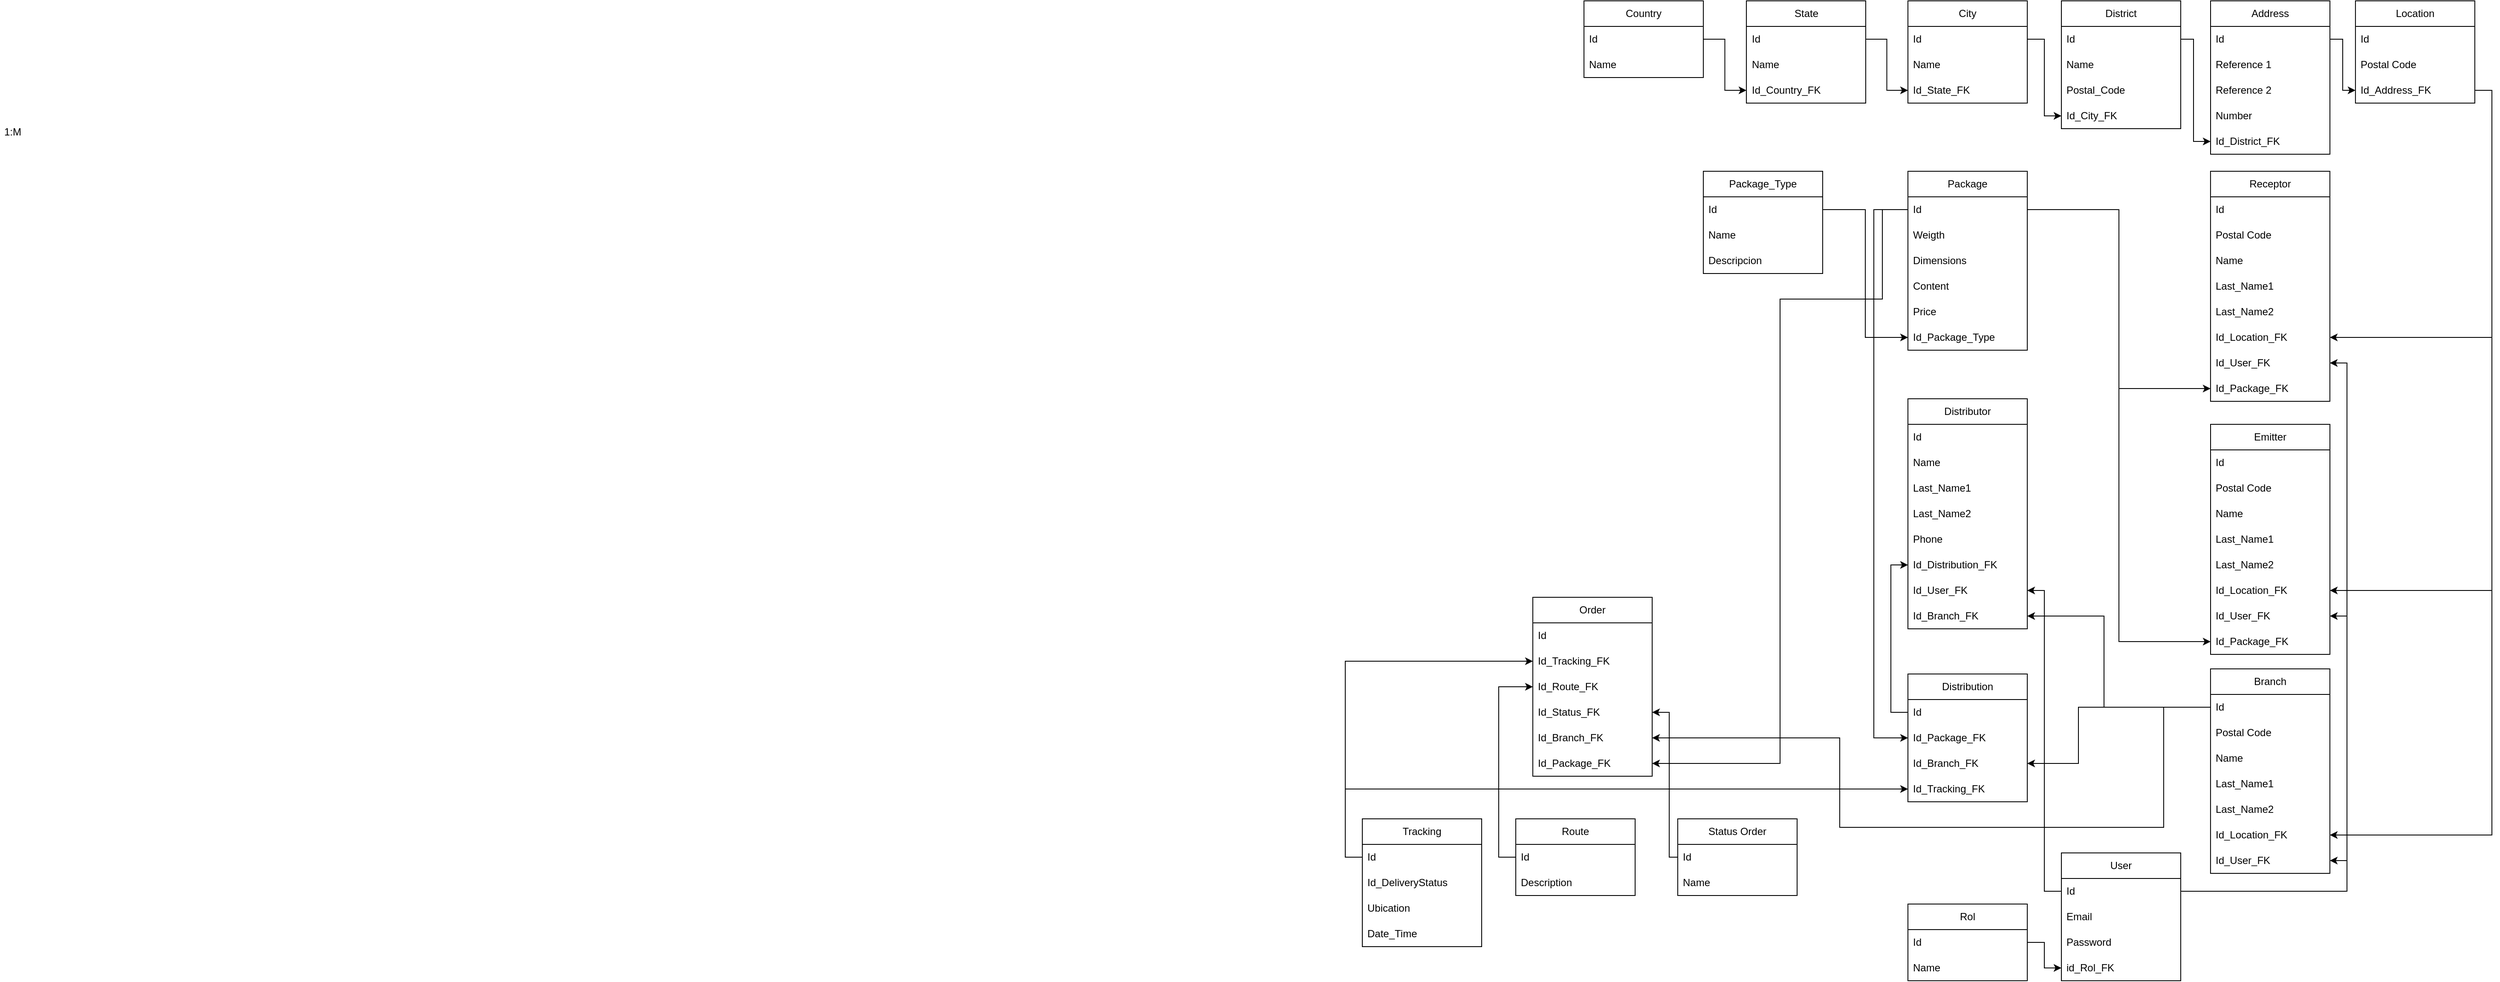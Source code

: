 <mxfile version="22.1.5" type="device">
  <diagram name="Página-1" id="xgzFwrwDdsqqfzTgnn6E">
    <mxGraphModel dx="3332" dy="2093" grid="1" gridSize="10" guides="1" tooltips="1" connect="1" arrows="1" fold="1" page="1" pageScale="1" pageWidth="827" pageHeight="1169" math="0" shadow="0">
      <root>
        <mxCell id="0" />
        <mxCell id="1" parent="0" />
        <mxCell id="gszMdvGsRzBqTadfy3-y-105" value="Country" style="swimlane;fontStyle=0;childLayout=stackLayout;horizontal=1;startSize=30;horizontalStack=0;resizeParent=1;resizeParentMax=0;resizeLast=0;collapsible=1;marginBottom=0;whiteSpace=wrap;html=1;" vertex="1" parent="1">
          <mxGeometry x="1000" y="-1120" width="140" height="90" as="geometry" />
        </mxCell>
        <mxCell id="gszMdvGsRzBqTadfy3-y-106" value="Id" style="text;strokeColor=none;fillColor=none;align=left;verticalAlign=middle;spacingLeft=4;spacingRight=4;overflow=hidden;points=[[0,0.5],[1,0.5]];portConstraint=eastwest;rotatable=0;whiteSpace=wrap;html=1;" vertex="1" parent="gszMdvGsRzBqTadfy3-y-105">
          <mxGeometry y="30" width="140" height="30" as="geometry" />
        </mxCell>
        <mxCell id="gszMdvGsRzBqTadfy3-y-107" value="Name" style="text;strokeColor=none;fillColor=none;align=left;verticalAlign=middle;spacingLeft=4;spacingRight=4;overflow=hidden;points=[[0,0.5],[1,0.5]];portConstraint=eastwest;rotatable=0;whiteSpace=wrap;html=1;" vertex="1" parent="gszMdvGsRzBqTadfy3-y-105">
          <mxGeometry y="60" width="140" height="30" as="geometry" />
        </mxCell>
        <mxCell id="gszMdvGsRzBqTadfy3-y-108" value="City" style="swimlane;fontStyle=0;childLayout=stackLayout;horizontal=1;startSize=30;horizontalStack=0;resizeParent=1;resizeParentMax=0;resizeLast=0;collapsible=1;marginBottom=0;whiteSpace=wrap;html=1;" vertex="1" parent="1">
          <mxGeometry x="1380" y="-1120" width="140" height="120" as="geometry" />
        </mxCell>
        <mxCell id="gszMdvGsRzBqTadfy3-y-109" value="Id" style="text;strokeColor=none;fillColor=none;align=left;verticalAlign=middle;spacingLeft=4;spacingRight=4;overflow=hidden;points=[[0,0.5],[1,0.5]];portConstraint=eastwest;rotatable=0;whiteSpace=wrap;html=1;" vertex="1" parent="gszMdvGsRzBqTadfy3-y-108">
          <mxGeometry y="30" width="140" height="30" as="geometry" />
        </mxCell>
        <mxCell id="gszMdvGsRzBqTadfy3-y-110" value="Name" style="text;strokeColor=none;fillColor=none;align=left;verticalAlign=middle;spacingLeft=4;spacingRight=4;overflow=hidden;points=[[0,0.5],[1,0.5]];portConstraint=eastwest;rotatable=0;whiteSpace=wrap;html=1;fontStyle=0" vertex="1" parent="gszMdvGsRzBqTadfy3-y-108">
          <mxGeometry y="60" width="140" height="30" as="geometry" />
        </mxCell>
        <mxCell id="gszMdvGsRzBqTadfy3-y-111" value="Id_State_FK" style="text;strokeColor=none;fillColor=none;align=left;verticalAlign=middle;spacingLeft=4;spacingRight=4;overflow=hidden;points=[[0,0.5],[1,0.5]];portConstraint=eastwest;rotatable=0;whiteSpace=wrap;html=1;fontStyle=0" vertex="1" parent="gszMdvGsRzBqTadfy3-y-108">
          <mxGeometry y="90" width="140" height="30" as="geometry" />
        </mxCell>
        <mxCell id="gszMdvGsRzBqTadfy3-y-112" value="State" style="swimlane;fontStyle=0;childLayout=stackLayout;horizontal=1;startSize=30;horizontalStack=0;resizeParent=1;resizeParentMax=0;resizeLast=0;collapsible=1;marginBottom=0;whiteSpace=wrap;html=1;" vertex="1" parent="1">
          <mxGeometry x="1190.5" y="-1120" width="140" height="120" as="geometry" />
        </mxCell>
        <mxCell id="gszMdvGsRzBqTadfy3-y-113" value="Id" style="text;strokeColor=none;fillColor=none;align=left;verticalAlign=middle;spacingLeft=4;spacingRight=4;overflow=hidden;points=[[0,0.5],[1,0.5]];portConstraint=eastwest;rotatable=0;whiteSpace=wrap;html=1;" vertex="1" parent="gszMdvGsRzBqTadfy3-y-112">
          <mxGeometry y="30" width="140" height="30" as="geometry" />
        </mxCell>
        <mxCell id="gszMdvGsRzBqTadfy3-y-114" value="Name" style="text;strokeColor=none;fillColor=none;align=left;verticalAlign=middle;spacingLeft=4;spacingRight=4;overflow=hidden;points=[[0,0.5],[1,0.5]];portConstraint=eastwest;rotatable=0;whiteSpace=wrap;html=1;" vertex="1" parent="gszMdvGsRzBqTadfy3-y-112">
          <mxGeometry y="60" width="140" height="30" as="geometry" />
        </mxCell>
        <mxCell id="gszMdvGsRzBqTadfy3-y-115" value="Id_Country_FK" style="text;strokeColor=none;fillColor=none;align=left;verticalAlign=middle;spacingLeft=4;spacingRight=4;overflow=hidden;points=[[0,0.5],[1,0.5]];portConstraint=eastwest;rotatable=0;whiteSpace=wrap;html=1;" vertex="1" parent="gszMdvGsRzBqTadfy3-y-112">
          <mxGeometry y="90" width="140" height="30" as="geometry" />
        </mxCell>
        <mxCell id="gszMdvGsRzBqTadfy3-y-116" value="District" style="swimlane;fontStyle=0;childLayout=stackLayout;horizontal=1;startSize=30;horizontalStack=0;resizeParent=1;resizeParentMax=0;resizeLast=0;collapsible=1;marginBottom=0;whiteSpace=wrap;html=1;" vertex="1" parent="1">
          <mxGeometry x="1560" y="-1120" width="140" height="150" as="geometry" />
        </mxCell>
        <mxCell id="gszMdvGsRzBqTadfy3-y-117" value="Id" style="text;strokeColor=none;fillColor=none;align=left;verticalAlign=middle;spacingLeft=4;spacingRight=4;overflow=hidden;points=[[0,0.5],[1,0.5]];portConstraint=eastwest;rotatable=0;whiteSpace=wrap;html=1;" vertex="1" parent="gszMdvGsRzBqTadfy3-y-116">
          <mxGeometry y="30" width="140" height="30" as="geometry" />
        </mxCell>
        <mxCell id="gszMdvGsRzBqTadfy3-y-118" value="Name" style="text;strokeColor=none;fillColor=none;align=left;verticalAlign=middle;spacingLeft=4;spacingRight=4;overflow=hidden;points=[[0,0.5],[1,0.5]];portConstraint=eastwest;rotatable=0;whiteSpace=wrap;html=1;" vertex="1" parent="gszMdvGsRzBqTadfy3-y-116">
          <mxGeometry y="60" width="140" height="30" as="geometry" />
        </mxCell>
        <mxCell id="gszMdvGsRzBqTadfy3-y-119" value="Postal_Code" style="text;strokeColor=none;fillColor=none;align=left;verticalAlign=middle;spacingLeft=4;spacingRight=4;overflow=hidden;points=[[0,0.5],[1,0.5]];portConstraint=eastwest;rotatable=0;whiteSpace=wrap;html=1;" vertex="1" parent="gszMdvGsRzBqTadfy3-y-116">
          <mxGeometry y="90" width="140" height="30" as="geometry" />
        </mxCell>
        <mxCell id="gszMdvGsRzBqTadfy3-y-120" value="Id_City_FK" style="text;strokeColor=none;fillColor=none;align=left;verticalAlign=middle;spacingLeft=4;spacingRight=4;overflow=hidden;points=[[0,0.5],[1,0.5]];portConstraint=eastwest;rotatable=0;whiteSpace=wrap;html=1;" vertex="1" parent="gszMdvGsRzBqTadfy3-y-116">
          <mxGeometry y="120" width="140" height="30" as="geometry" />
        </mxCell>
        <mxCell id="gszMdvGsRzBqTadfy3-y-148" value="Address" style="swimlane;fontStyle=0;childLayout=stackLayout;horizontal=1;startSize=30;horizontalStack=0;resizeParent=1;resizeParentMax=0;resizeLast=0;collapsible=1;marginBottom=0;whiteSpace=wrap;html=1;" vertex="1" parent="1">
          <mxGeometry x="1735" y="-1120" width="140" height="180" as="geometry" />
        </mxCell>
        <mxCell id="gszMdvGsRzBqTadfy3-y-149" value="Id" style="text;strokeColor=none;fillColor=none;align=left;verticalAlign=middle;spacingLeft=4;spacingRight=4;overflow=hidden;points=[[0,0.5],[1,0.5]];portConstraint=eastwest;rotatable=0;whiteSpace=wrap;html=1;" vertex="1" parent="gszMdvGsRzBqTadfy3-y-148">
          <mxGeometry y="30" width="140" height="30" as="geometry" />
        </mxCell>
        <mxCell id="gszMdvGsRzBqTadfy3-y-150" value="Reference 1" style="text;strokeColor=none;fillColor=none;align=left;verticalAlign=middle;spacingLeft=4;spacingRight=4;overflow=hidden;points=[[0,0.5],[1,0.5]];portConstraint=eastwest;rotatable=0;whiteSpace=wrap;html=1;" vertex="1" parent="gszMdvGsRzBqTadfy3-y-148">
          <mxGeometry y="60" width="140" height="30" as="geometry" />
        </mxCell>
        <mxCell id="gszMdvGsRzBqTadfy3-y-151" value="Reference 2" style="text;strokeColor=none;fillColor=none;align=left;verticalAlign=middle;spacingLeft=4;spacingRight=4;overflow=hidden;points=[[0,0.5],[1,0.5]];portConstraint=eastwest;rotatable=0;whiteSpace=wrap;html=1;" vertex="1" parent="gszMdvGsRzBqTadfy3-y-148">
          <mxGeometry y="90" width="140" height="30" as="geometry" />
        </mxCell>
        <mxCell id="gszMdvGsRzBqTadfy3-y-152" value="Number" style="text;strokeColor=none;fillColor=none;align=left;verticalAlign=middle;spacingLeft=4;spacingRight=4;overflow=hidden;points=[[0,0.5],[1,0.5]];portConstraint=eastwest;rotatable=0;whiteSpace=wrap;html=1;" vertex="1" parent="gszMdvGsRzBqTadfy3-y-148">
          <mxGeometry y="120" width="140" height="30" as="geometry" />
        </mxCell>
        <mxCell id="gszMdvGsRzBqTadfy3-y-153" value="Id_District_FK" style="text;strokeColor=none;fillColor=none;align=left;verticalAlign=middle;spacingLeft=4;spacingRight=4;overflow=hidden;points=[[0,0.5],[1,0.5]];portConstraint=eastwest;rotatable=0;whiteSpace=wrap;html=1;" vertex="1" parent="gszMdvGsRzBqTadfy3-y-148">
          <mxGeometry y="150" width="140" height="30" as="geometry" />
        </mxCell>
        <mxCell id="gszMdvGsRzBqTadfy3-y-201" style="edgeStyle=orthogonalEdgeStyle;rounded=0;orthogonalLoop=1;jettySize=auto;html=1;exitX=1;exitY=0.5;exitDx=0;exitDy=0;" edge="1" parent="1" source="gszMdvGsRzBqTadfy3-y-106" target="gszMdvGsRzBqTadfy3-y-115">
          <mxGeometry relative="1" as="geometry" />
        </mxCell>
        <mxCell id="gszMdvGsRzBqTadfy3-y-202" style="edgeStyle=orthogonalEdgeStyle;rounded=0;orthogonalLoop=1;jettySize=auto;html=1;exitX=1;exitY=0.5;exitDx=0;exitDy=0;" edge="1" parent="1" source="gszMdvGsRzBqTadfy3-y-113" target="gszMdvGsRzBqTadfy3-y-111">
          <mxGeometry relative="1" as="geometry" />
        </mxCell>
        <mxCell id="gszMdvGsRzBqTadfy3-y-203" style="edgeStyle=orthogonalEdgeStyle;rounded=0;orthogonalLoop=1;jettySize=auto;html=1;exitX=1;exitY=0.5;exitDx=0;exitDy=0;entryX=0;entryY=0.5;entryDx=0;entryDy=0;" edge="1" parent="1" source="gszMdvGsRzBqTadfy3-y-109" target="gszMdvGsRzBqTadfy3-y-120">
          <mxGeometry relative="1" as="geometry" />
        </mxCell>
        <mxCell id="gszMdvGsRzBqTadfy3-y-204" style="edgeStyle=orthogonalEdgeStyle;rounded=0;orthogonalLoop=1;jettySize=auto;html=1;exitX=1;exitY=0.5;exitDx=0;exitDy=0;" edge="1" parent="1" source="gszMdvGsRzBqTadfy3-y-117" target="gszMdvGsRzBqTadfy3-y-153">
          <mxGeometry relative="1" as="geometry">
            <Array as="points">
              <mxPoint x="1715" y="-1075" />
              <mxPoint x="1715" y="-955" />
            </Array>
          </mxGeometry>
        </mxCell>
        <mxCell id="gszMdvGsRzBqTadfy3-y-222" value="Location" style="swimlane;fontStyle=0;childLayout=stackLayout;horizontal=1;startSize=30;horizontalStack=0;resizeParent=1;resizeParentMax=0;resizeLast=0;collapsible=1;marginBottom=0;whiteSpace=wrap;html=1;" vertex="1" parent="1">
          <mxGeometry x="1904.95" y="-1120" width="140" height="120" as="geometry" />
        </mxCell>
        <mxCell id="gszMdvGsRzBqTadfy3-y-223" value="Id" style="text;strokeColor=none;fillColor=none;align=left;verticalAlign=middle;spacingLeft=4;spacingRight=4;overflow=hidden;points=[[0,0.5],[1,0.5]];portConstraint=eastwest;rotatable=0;whiteSpace=wrap;html=1;" vertex="1" parent="gszMdvGsRzBqTadfy3-y-222">
          <mxGeometry y="30" width="140" height="30" as="geometry" />
        </mxCell>
        <mxCell id="gszMdvGsRzBqTadfy3-y-224" value="Postal Code" style="text;strokeColor=none;fillColor=none;align=left;verticalAlign=middle;spacingLeft=4;spacingRight=4;overflow=hidden;points=[[0,0.5],[1,0.5]];portConstraint=eastwest;rotatable=0;whiteSpace=wrap;html=1;" vertex="1" parent="gszMdvGsRzBqTadfy3-y-222">
          <mxGeometry y="60" width="140" height="30" as="geometry" />
        </mxCell>
        <mxCell id="gszMdvGsRzBqTadfy3-y-227" value="Id_Address_FK" style="text;strokeColor=none;fillColor=none;align=left;verticalAlign=middle;spacingLeft=4;spacingRight=4;overflow=hidden;points=[[0,0.5],[1,0.5]];portConstraint=eastwest;rotatable=0;whiteSpace=wrap;html=1;" vertex="1" parent="gszMdvGsRzBqTadfy3-y-222">
          <mxGeometry y="90" width="140" height="30" as="geometry" />
        </mxCell>
        <mxCell id="gszMdvGsRzBqTadfy3-y-228" style="edgeStyle=orthogonalEdgeStyle;rounded=0;orthogonalLoop=1;jettySize=auto;html=1;exitX=1;exitY=0.5;exitDx=0;exitDy=0;entryX=0;entryY=0.5;entryDx=0;entryDy=0;" edge="1" parent="1" source="gszMdvGsRzBqTadfy3-y-149" target="gszMdvGsRzBqTadfy3-y-227">
          <mxGeometry relative="1" as="geometry">
            <Array as="points">
              <mxPoint x="1890" y="-1075" />
              <mxPoint x="1890" y="-1015" />
            </Array>
          </mxGeometry>
        </mxCell>
        <mxCell id="gszMdvGsRzBqTadfy3-y-229" value="Receptor" style="swimlane;fontStyle=0;childLayout=stackLayout;horizontal=1;startSize=30;horizontalStack=0;resizeParent=1;resizeParentMax=0;resizeLast=0;collapsible=1;marginBottom=0;whiteSpace=wrap;html=1;" vertex="1" parent="1">
          <mxGeometry x="1734.95" y="-920" width="140" height="270" as="geometry" />
        </mxCell>
        <mxCell id="gszMdvGsRzBqTadfy3-y-230" value="Id" style="text;strokeColor=none;fillColor=none;align=left;verticalAlign=middle;spacingLeft=4;spacingRight=4;overflow=hidden;points=[[0,0.5],[1,0.5]];portConstraint=eastwest;rotatable=0;whiteSpace=wrap;html=1;" vertex="1" parent="gszMdvGsRzBqTadfy3-y-229">
          <mxGeometry y="30" width="140" height="30" as="geometry" />
        </mxCell>
        <mxCell id="gszMdvGsRzBqTadfy3-y-231" value="Postal Code" style="text;strokeColor=none;fillColor=none;align=left;verticalAlign=middle;spacingLeft=4;spacingRight=4;overflow=hidden;points=[[0,0.5],[1,0.5]];portConstraint=eastwest;rotatable=0;whiteSpace=wrap;html=1;" vertex="1" parent="gszMdvGsRzBqTadfy3-y-229">
          <mxGeometry y="60" width="140" height="30" as="geometry" />
        </mxCell>
        <mxCell id="gszMdvGsRzBqTadfy3-y-232" value="Name" style="text;strokeColor=none;fillColor=none;align=left;verticalAlign=middle;spacingLeft=4;spacingRight=4;overflow=hidden;points=[[0,0.5],[1,0.5]];portConstraint=eastwest;rotatable=0;whiteSpace=wrap;html=1;" vertex="1" parent="gszMdvGsRzBqTadfy3-y-229">
          <mxGeometry y="90" width="140" height="30" as="geometry" />
        </mxCell>
        <mxCell id="gszMdvGsRzBqTadfy3-y-242" value="Last_Name1" style="text;strokeColor=none;fillColor=none;align=left;verticalAlign=middle;spacingLeft=4;spacingRight=4;overflow=hidden;points=[[0,0.5],[1,0.5]];portConstraint=eastwest;rotatable=0;whiteSpace=wrap;html=1;" vertex="1" parent="gszMdvGsRzBqTadfy3-y-229">
          <mxGeometry y="120" width="140" height="30" as="geometry" />
        </mxCell>
        <mxCell id="gszMdvGsRzBqTadfy3-y-243" value="Last_Name2" style="text;strokeColor=none;fillColor=none;align=left;verticalAlign=middle;spacingLeft=4;spacingRight=4;overflow=hidden;points=[[0,0.5],[1,0.5]];portConstraint=eastwest;rotatable=0;whiteSpace=wrap;html=1;" vertex="1" parent="gszMdvGsRzBqTadfy3-y-229">
          <mxGeometry y="150" width="140" height="30" as="geometry" />
        </mxCell>
        <mxCell id="gszMdvGsRzBqTadfy3-y-244" value="Id_Location_FK" style="text;strokeColor=none;fillColor=none;align=left;verticalAlign=middle;spacingLeft=4;spacingRight=4;overflow=hidden;points=[[0,0.5],[1,0.5]];portConstraint=eastwest;rotatable=0;whiteSpace=wrap;html=1;" vertex="1" parent="gszMdvGsRzBqTadfy3-y-229">
          <mxGeometry y="180" width="140" height="30" as="geometry" />
        </mxCell>
        <mxCell id="gszMdvGsRzBqTadfy3-y-245" value="Id_User_FK" style="text;strokeColor=none;fillColor=none;align=left;verticalAlign=middle;spacingLeft=4;spacingRight=4;overflow=hidden;points=[[0,0.5],[1,0.5]];portConstraint=eastwest;rotatable=0;whiteSpace=wrap;html=1;" vertex="1" parent="gszMdvGsRzBqTadfy3-y-229">
          <mxGeometry y="210" width="140" height="30" as="geometry" />
        </mxCell>
        <mxCell id="gszMdvGsRzBqTadfy3-y-290" value="Id_Package_FK" style="text;strokeColor=none;fillColor=none;align=left;verticalAlign=middle;spacingLeft=4;spacingRight=4;overflow=hidden;points=[[0,0.5],[1,0.5]];portConstraint=eastwest;rotatable=0;whiteSpace=wrap;html=1;" vertex="1" parent="gszMdvGsRzBqTadfy3-y-229">
          <mxGeometry y="240" width="140" height="30" as="geometry" />
        </mxCell>
        <mxCell id="gszMdvGsRzBqTadfy3-y-246" value="Emitter" style="swimlane;fontStyle=0;childLayout=stackLayout;horizontal=1;startSize=30;horizontalStack=0;resizeParent=1;resizeParentMax=0;resizeLast=0;collapsible=1;marginBottom=0;whiteSpace=wrap;html=1;" vertex="1" parent="1">
          <mxGeometry x="1735" y="-623" width="140" height="270" as="geometry" />
        </mxCell>
        <mxCell id="gszMdvGsRzBqTadfy3-y-247" value="Id" style="text;strokeColor=none;fillColor=none;align=left;verticalAlign=middle;spacingLeft=4;spacingRight=4;overflow=hidden;points=[[0,0.5],[1,0.5]];portConstraint=eastwest;rotatable=0;whiteSpace=wrap;html=1;" vertex="1" parent="gszMdvGsRzBqTadfy3-y-246">
          <mxGeometry y="30" width="140" height="30" as="geometry" />
        </mxCell>
        <mxCell id="gszMdvGsRzBqTadfy3-y-248" value="Postal Code" style="text;strokeColor=none;fillColor=none;align=left;verticalAlign=middle;spacingLeft=4;spacingRight=4;overflow=hidden;points=[[0,0.5],[1,0.5]];portConstraint=eastwest;rotatable=0;whiteSpace=wrap;html=1;" vertex="1" parent="gszMdvGsRzBqTadfy3-y-246">
          <mxGeometry y="60" width="140" height="30" as="geometry" />
        </mxCell>
        <mxCell id="gszMdvGsRzBqTadfy3-y-249" value="Name" style="text;strokeColor=none;fillColor=none;align=left;verticalAlign=middle;spacingLeft=4;spacingRight=4;overflow=hidden;points=[[0,0.5],[1,0.5]];portConstraint=eastwest;rotatable=0;whiteSpace=wrap;html=1;" vertex="1" parent="gszMdvGsRzBqTadfy3-y-246">
          <mxGeometry y="90" width="140" height="30" as="geometry" />
        </mxCell>
        <mxCell id="gszMdvGsRzBqTadfy3-y-250" value="Last_Name1" style="text;strokeColor=none;fillColor=none;align=left;verticalAlign=middle;spacingLeft=4;spacingRight=4;overflow=hidden;points=[[0,0.5],[1,0.5]];portConstraint=eastwest;rotatable=0;whiteSpace=wrap;html=1;" vertex="1" parent="gszMdvGsRzBqTadfy3-y-246">
          <mxGeometry y="120" width="140" height="30" as="geometry" />
        </mxCell>
        <mxCell id="gszMdvGsRzBqTadfy3-y-251" value="Last_Name2" style="text;strokeColor=none;fillColor=none;align=left;verticalAlign=middle;spacingLeft=4;spacingRight=4;overflow=hidden;points=[[0,0.5],[1,0.5]];portConstraint=eastwest;rotatable=0;whiteSpace=wrap;html=1;" vertex="1" parent="gszMdvGsRzBqTadfy3-y-246">
          <mxGeometry y="150" width="140" height="30" as="geometry" />
        </mxCell>
        <mxCell id="gszMdvGsRzBqTadfy3-y-252" value="Id_Location_FK" style="text;strokeColor=none;fillColor=none;align=left;verticalAlign=middle;spacingLeft=4;spacingRight=4;overflow=hidden;points=[[0,0.5],[1,0.5]];portConstraint=eastwest;rotatable=0;whiteSpace=wrap;html=1;" vertex="1" parent="gszMdvGsRzBqTadfy3-y-246">
          <mxGeometry y="180" width="140" height="30" as="geometry" />
        </mxCell>
        <mxCell id="gszMdvGsRzBqTadfy3-y-253" value="Id_User_FK" style="text;strokeColor=none;fillColor=none;align=left;verticalAlign=middle;spacingLeft=4;spacingRight=4;overflow=hidden;points=[[0,0.5],[1,0.5]];portConstraint=eastwest;rotatable=0;whiteSpace=wrap;html=1;" vertex="1" parent="gszMdvGsRzBqTadfy3-y-246">
          <mxGeometry y="210" width="140" height="30" as="geometry" />
        </mxCell>
        <mxCell id="gszMdvGsRzBqTadfy3-y-291" value="Id_Package_FK" style="text;strokeColor=none;fillColor=none;align=left;verticalAlign=middle;spacingLeft=4;spacingRight=4;overflow=hidden;points=[[0,0.5],[1,0.5]];portConstraint=eastwest;rotatable=0;whiteSpace=wrap;html=1;" vertex="1" parent="gszMdvGsRzBqTadfy3-y-246">
          <mxGeometry y="240" width="140" height="30" as="geometry" />
        </mxCell>
        <mxCell id="gszMdvGsRzBqTadfy3-y-254" value="Branch" style="swimlane;fontStyle=0;childLayout=stackLayout;horizontal=1;startSize=30;horizontalStack=0;resizeParent=1;resizeParentMax=0;resizeLast=0;collapsible=1;marginBottom=0;whiteSpace=wrap;html=1;" vertex="1" parent="1">
          <mxGeometry x="1734.95" y="-336" width="140" height="240" as="geometry" />
        </mxCell>
        <mxCell id="gszMdvGsRzBqTadfy3-y-255" value="Id" style="text;strokeColor=none;fillColor=none;align=left;verticalAlign=middle;spacingLeft=4;spacingRight=4;overflow=hidden;points=[[0,0.5],[1,0.5]];portConstraint=eastwest;rotatable=0;whiteSpace=wrap;html=1;" vertex="1" parent="gszMdvGsRzBqTadfy3-y-254">
          <mxGeometry y="30" width="140" height="30" as="geometry" />
        </mxCell>
        <mxCell id="gszMdvGsRzBqTadfy3-y-256" value="Postal Code" style="text;strokeColor=none;fillColor=none;align=left;verticalAlign=middle;spacingLeft=4;spacingRight=4;overflow=hidden;points=[[0,0.5],[1,0.5]];portConstraint=eastwest;rotatable=0;whiteSpace=wrap;html=1;" vertex="1" parent="gszMdvGsRzBqTadfy3-y-254">
          <mxGeometry y="60" width="140" height="30" as="geometry" />
        </mxCell>
        <mxCell id="gszMdvGsRzBqTadfy3-y-257" value="Name" style="text;strokeColor=none;fillColor=none;align=left;verticalAlign=middle;spacingLeft=4;spacingRight=4;overflow=hidden;points=[[0,0.5],[1,0.5]];portConstraint=eastwest;rotatable=0;whiteSpace=wrap;html=1;" vertex="1" parent="gszMdvGsRzBqTadfy3-y-254">
          <mxGeometry y="90" width="140" height="30" as="geometry" />
        </mxCell>
        <mxCell id="gszMdvGsRzBqTadfy3-y-258" value="Last_Name1" style="text;strokeColor=none;fillColor=none;align=left;verticalAlign=middle;spacingLeft=4;spacingRight=4;overflow=hidden;points=[[0,0.5],[1,0.5]];portConstraint=eastwest;rotatable=0;whiteSpace=wrap;html=1;" vertex="1" parent="gszMdvGsRzBqTadfy3-y-254">
          <mxGeometry y="120" width="140" height="30" as="geometry" />
        </mxCell>
        <mxCell id="gszMdvGsRzBqTadfy3-y-259" value="Last_Name2" style="text;strokeColor=none;fillColor=none;align=left;verticalAlign=middle;spacingLeft=4;spacingRight=4;overflow=hidden;points=[[0,0.5],[1,0.5]];portConstraint=eastwest;rotatable=0;whiteSpace=wrap;html=1;" vertex="1" parent="gszMdvGsRzBqTadfy3-y-254">
          <mxGeometry y="150" width="140" height="30" as="geometry" />
        </mxCell>
        <mxCell id="gszMdvGsRzBqTadfy3-y-260" value="Id_Location_FK" style="text;strokeColor=none;fillColor=none;align=left;verticalAlign=middle;spacingLeft=4;spacingRight=4;overflow=hidden;points=[[0,0.5],[1,0.5]];portConstraint=eastwest;rotatable=0;whiteSpace=wrap;html=1;" vertex="1" parent="gszMdvGsRzBqTadfy3-y-254">
          <mxGeometry y="180" width="140" height="30" as="geometry" />
        </mxCell>
        <mxCell id="gszMdvGsRzBqTadfy3-y-261" value="Id_User_FK" style="text;strokeColor=none;fillColor=none;align=left;verticalAlign=middle;spacingLeft=4;spacingRight=4;overflow=hidden;points=[[0,0.5],[1,0.5]];portConstraint=eastwest;rotatable=0;whiteSpace=wrap;html=1;" vertex="1" parent="gszMdvGsRzBqTadfy3-y-254">
          <mxGeometry y="210" width="140" height="30" as="geometry" />
        </mxCell>
        <mxCell id="gszMdvGsRzBqTadfy3-y-263" style="edgeStyle=orthogonalEdgeStyle;rounded=0;orthogonalLoop=1;jettySize=auto;html=1;exitX=1;exitY=0.5;exitDx=0;exitDy=0;entryX=1;entryY=0.5;entryDx=0;entryDy=0;" edge="1" parent="1" source="gszMdvGsRzBqTadfy3-y-227" target="gszMdvGsRzBqTadfy3-y-252">
          <mxGeometry relative="1" as="geometry" />
        </mxCell>
        <mxCell id="gszMdvGsRzBqTadfy3-y-265" style="edgeStyle=orthogonalEdgeStyle;rounded=0;orthogonalLoop=1;jettySize=auto;html=1;exitX=1;exitY=0.5;exitDx=0;exitDy=0;entryX=1;entryY=0.5;entryDx=0;entryDy=0;" edge="1" parent="1" source="gszMdvGsRzBqTadfy3-y-227" target="gszMdvGsRzBqTadfy3-y-244">
          <mxGeometry relative="1" as="geometry" />
        </mxCell>
        <mxCell id="gszMdvGsRzBqTadfy3-y-266" style="edgeStyle=orthogonalEdgeStyle;rounded=0;orthogonalLoop=1;jettySize=auto;html=1;exitX=1;exitY=0.5;exitDx=0;exitDy=0;" edge="1" parent="1" source="gszMdvGsRzBqTadfy3-y-227" target="gszMdvGsRzBqTadfy3-y-260">
          <mxGeometry relative="1" as="geometry" />
        </mxCell>
        <mxCell id="gszMdvGsRzBqTadfy3-y-268" value="User" style="swimlane;fontStyle=0;childLayout=stackLayout;horizontal=1;startSize=30;horizontalStack=0;resizeParent=1;resizeParentMax=0;resizeLast=0;collapsible=1;marginBottom=0;whiteSpace=wrap;html=1;" vertex="1" parent="1">
          <mxGeometry x="1560" y="-120" width="140" height="150" as="geometry" />
        </mxCell>
        <mxCell id="gszMdvGsRzBqTadfy3-y-269" value="Id" style="text;strokeColor=none;fillColor=none;align=left;verticalAlign=middle;spacingLeft=4;spacingRight=4;overflow=hidden;points=[[0,0.5],[1,0.5]];portConstraint=eastwest;rotatable=0;whiteSpace=wrap;html=1;" vertex="1" parent="gszMdvGsRzBqTadfy3-y-268">
          <mxGeometry y="30" width="140" height="30" as="geometry" />
        </mxCell>
        <mxCell id="gszMdvGsRzBqTadfy3-y-270" value="Email" style="text;strokeColor=none;fillColor=none;align=left;verticalAlign=middle;spacingLeft=4;spacingRight=4;overflow=hidden;points=[[0,0.5],[1,0.5]];portConstraint=eastwest;rotatable=0;whiteSpace=wrap;html=1;" vertex="1" parent="gszMdvGsRzBqTadfy3-y-268">
          <mxGeometry y="60" width="140" height="30" as="geometry" />
        </mxCell>
        <mxCell id="gszMdvGsRzBqTadfy3-y-271" value="Password" style="text;strokeColor=none;fillColor=none;align=left;verticalAlign=middle;spacingLeft=4;spacingRight=4;overflow=hidden;points=[[0,0.5],[1,0.5]];portConstraint=eastwest;rotatable=0;whiteSpace=wrap;html=1;" vertex="1" parent="gszMdvGsRzBqTadfy3-y-268">
          <mxGeometry y="90" width="140" height="30" as="geometry" />
        </mxCell>
        <mxCell id="gszMdvGsRzBqTadfy3-y-272" value="id_Rol_FK" style="text;strokeColor=none;fillColor=none;align=left;verticalAlign=middle;spacingLeft=4;spacingRight=4;overflow=hidden;points=[[0,0.5],[1,0.5]];portConstraint=eastwest;rotatable=0;whiteSpace=wrap;html=1;" vertex="1" parent="gszMdvGsRzBqTadfy3-y-268">
          <mxGeometry y="120" width="140" height="30" as="geometry" />
        </mxCell>
        <mxCell id="gszMdvGsRzBqTadfy3-y-273" style="edgeStyle=orthogonalEdgeStyle;rounded=0;orthogonalLoop=1;jettySize=auto;html=1;exitX=1;exitY=0.5;exitDx=0;exitDy=0;entryX=1;entryY=0.5;entryDx=0;entryDy=0;" edge="1" parent="1" source="gszMdvGsRzBqTadfy3-y-269" target="gszMdvGsRzBqTadfy3-y-261">
          <mxGeometry relative="1" as="geometry" />
        </mxCell>
        <mxCell id="gszMdvGsRzBqTadfy3-y-274" style="edgeStyle=orthogonalEdgeStyle;rounded=0;orthogonalLoop=1;jettySize=auto;html=1;entryX=1;entryY=0.5;entryDx=0;entryDy=0;" edge="1" parent="1" source="gszMdvGsRzBqTadfy3-y-269" target="gszMdvGsRzBqTadfy3-y-253">
          <mxGeometry relative="1" as="geometry" />
        </mxCell>
        <mxCell id="gszMdvGsRzBqTadfy3-y-275" style="edgeStyle=orthogonalEdgeStyle;rounded=0;orthogonalLoop=1;jettySize=auto;html=1;entryX=1;entryY=0.5;entryDx=0;entryDy=0;" edge="1" parent="1" source="gszMdvGsRzBqTadfy3-y-269" target="gszMdvGsRzBqTadfy3-y-245">
          <mxGeometry relative="1" as="geometry" />
        </mxCell>
        <mxCell id="gszMdvGsRzBqTadfy3-y-276" value="Package" style="swimlane;fontStyle=0;childLayout=stackLayout;horizontal=1;startSize=30;horizontalStack=0;resizeParent=1;resizeParentMax=0;resizeLast=0;collapsible=1;marginBottom=0;whiteSpace=wrap;html=1;" vertex="1" parent="1">
          <mxGeometry x="1380" y="-920" width="140" height="210" as="geometry" />
        </mxCell>
        <mxCell id="gszMdvGsRzBqTadfy3-y-277" value="Id" style="text;strokeColor=none;fillColor=none;align=left;verticalAlign=middle;spacingLeft=4;spacingRight=4;overflow=hidden;points=[[0,0.5],[1,0.5]];portConstraint=eastwest;rotatable=0;whiteSpace=wrap;html=1;" vertex="1" parent="gszMdvGsRzBqTadfy3-y-276">
          <mxGeometry y="30" width="140" height="30" as="geometry" />
        </mxCell>
        <mxCell id="gszMdvGsRzBqTadfy3-y-279" value="Weigth" style="text;strokeColor=none;fillColor=none;align=left;verticalAlign=middle;spacingLeft=4;spacingRight=4;overflow=hidden;points=[[0,0.5],[1,0.5]];portConstraint=eastwest;rotatable=0;whiteSpace=wrap;html=1;" vertex="1" parent="gszMdvGsRzBqTadfy3-y-276">
          <mxGeometry y="60" width="140" height="30" as="geometry" />
        </mxCell>
        <mxCell id="gszMdvGsRzBqTadfy3-y-280" value="Dimensions" style="text;strokeColor=none;fillColor=none;align=left;verticalAlign=middle;spacingLeft=4;spacingRight=4;overflow=hidden;points=[[0,0.5],[1,0.5]];portConstraint=eastwest;rotatable=0;whiteSpace=wrap;html=1;" vertex="1" parent="gszMdvGsRzBqTadfy3-y-276">
          <mxGeometry y="90" width="140" height="30" as="geometry" />
        </mxCell>
        <mxCell id="gszMdvGsRzBqTadfy3-y-281" value="Content" style="text;strokeColor=none;fillColor=none;align=left;verticalAlign=middle;spacingLeft=4;spacingRight=4;overflow=hidden;points=[[0,0.5],[1,0.5]];portConstraint=eastwest;rotatable=0;whiteSpace=wrap;html=1;" vertex="1" parent="gszMdvGsRzBqTadfy3-y-276">
          <mxGeometry y="120" width="140" height="30" as="geometry" />
        </mxCell>
        <mxCell id="gszMdvGsRzBqTadfy3-y-282" value="Price" style="text;strokeColor=none;fillColor=none;align=left;verticalAlign=middle;spacingLeft=4;spacingRight=4;overflow=hidden;points=[[0,0.5],[1,0.5]];portConstraint=eastwest;rotatable=0;whiteSpace=wrap;html=1;" vertex="1" parent="gszMdvGsRzBqTadfy3-y-276">
          <mxGeometry y="150" width="140" height="30" as="geometry" />
        </mxCell>
        <mxCell id="gszMdvGsRzBqTadfy3-y-278" value="Id_Package_Type" style="text;strokeColor=none;fillColor=none;align=left;verticalAlign=middle;spacingLeft=4;spacingRight=4;overflow=hidden;points=[[0,0.5],[1,0.5]];portConstraint=eastwest;rotatable=0;whiteSpace=wrap;html=1;" vertex="1" parent="gszMdvGsRzBqTadfy3-y-276">
          <mxGeometry y="180" width="140" height="30" as="geometry" />
        </mxCell>
        <mxCell id="gszMdvGsRzBqTadfy3-y-284" value="Package_Type" style="swimlane;fontStyle=0;childLayout=stackLayout;horizontal=1;startSize=30;horizontalStack=0;resizeParent=1;resizeParentMax=0;resizeLast=0;collapsible=1;marginBottom=0;whiteSpace=wrap;html=1;" vertex="1" parent="1">
          <mxGeometry x="1140" y="-920" width="140" height="120" as="geometry" />
        </mxCell>
        <mxCell id="gszMdvGsRzBqTadfy3-y-285" value="Id" style="text;strokeColor=none;fillColor=none;align=left;verticalAlign=middle;spacingLeft=4;spacingRight=4;overflow=hidden;points=[[0,0.5],[1,0.5]];portConstraint=eastwest;rotatable=0;whiteSpace=wrap;html=1;" vertex="1" parent="gszMdvGsRzBqTadfy3-y-284">
          <mxGeometry y="30" width="140" height="30" as="geometry" />
        </mxCell>
        <mxCell id="gszMdvGsRzBqTadfy3-y-286" value="Name" style="text;strokeColor=none;fillColor=none;align=left;verticalAlign=middle;spacingLeft=4;spacingRight=4;overflow=hidden;points=[[0,0.5],[1,0.5]];portConstraint=eastwest;rotatable=0;whiteSpace=wrap;html=1;" vertex="1" parent="gszMdvGsRzBqTadfy3-y-284">
          <mxGeometry y="60" width="140" height="30" as="geometry" />
        </mxCell>
        <mxCell id="gszMdvGsRzBqTadfy3-y-287" value="Descripcion" style="text;strokeColor=none;fillColor=none;align=left;verticalAlign=middle;spacingLeft=4;spacingRight=4;overflow=hidden;points=[[0,0.5],[1,0.5]];portConstraint=eastwest;rotatable=0;whiteSpace=wrap;html=1;" vertex="1" parent="gszMdvGsRzBqTadfy3-y-284">
          <mxGeometry y="90" width="140" height="30" as="geometry" />
        </mxCell>
        <mxCell id="gszMdvGsRzBqTadfy3-y-288" style="edgeStyle=orthogonalEdgeStyle;rounded=0;orthogonalLoop=1;jettySize=auto;html=1;exitX=1;exitY=0.5;exitDx=0;exitDy=0;" edge="1" parent="1" source="gszMdvGsRzBqTadfy3-y-285" target="gszMdvGsRzBqTadfy3-y-278">
          <mxGeometry relative="1" as="geometry" />
        </mxCell>
        <mxCell id="gszMdvGsRzBqTadfy3-y-292" style="edgeStyle=orthogonalEdgeStyle;rounded=0;orthogonalLoop=1;jettySize=auto;html=1;exitX=1;exitY=0.5;exitDx=0;exitDy=0;entryX=0;entryY=0.5;entryDx=0;entryDy=0;" edge="1" parent="1" source="gszMdvGsRzBqTadfy3-y-277" target="gszMdvGsRzBqTadfy3-y-290">
          <mxGeometry relative="1" as="geometry" />
        </mxCell>
        <mxCell id="gszMdvGsRzBqTadfy3-y-294" style="edgeStyle=orthogonalEdgeStyle;rounded=0;orthogonalLoop=1;jettySize=auto;html=1;entryX=0;entryY=0.5;entryDx=0;entryDy=0;" edge="1" parent="1" source="gszMdvGsRzBqTadfy3-y-277" target="gszMdvGsRzBqTadfy3-y-291">
          <mxGeometry relative="1" as="geometry" />
        </mxCell>
        <mxCell id="gszMdvGsRzBqTadfy3-y-295" value="Distributor" style="swimlane;fontStyle=0;childLayout=stackLayout;horizontal=1;startSize=30;horizontalStack=0;resizeParent=1;resizeParentMax=0;resizeLast=0;collapsible=1;marginBottom=0;whiteSpace=wrap;html=1;" vertex="1" parent="1">
          <mxGeometry x="1380" y="-653" width="140" height="270" as="geometry" />
        </mxCell>
        <mxCell id="gszMdvGsRzBqTadfy3-y-296" value="Id" style="text;strokeColor=none;fillColor=none;align=left;verticalAlign=middle;spacingLeft=4;spacingRight=4;overflow=hidden;points=[[0,0.5],[1,0.5]];portConstraint=eastwest;rotatable=0;whiteSpace=wrap;html=1;" vertex="1" parent="gszMdvGsRzBqTadfy3-y-295">
          <mxGeometry y="30" width="140" height="30" as="geometry" />
        </mxCell>
        <mxCell id="gszMdvGsRzBqTadfy3-y-298" value="Name" style="text;strokeColor=none;fillColor=none;align=left;verticalAlign=middle;spacingLeft=4;spacingRight=4;overflow=hidden;points=[[0,0.5],[1,0.5]];portConstraint=eastwest;rotatable=0;whiteSpace=wrap;html=1;" vertex="1" parent="gszMdvGsRzBqTadfy3-y-295">
          <mxGeometry y="60" width="140" height="30" as="geometry" />
        </mxCell>
        <mxCell id="gszMdvGsRzBqTadfy3-y-299" value="Last_Name1" style="text;strokeColor=none;fillColor=none;align=left;verticalAlign=middle;spacingLeft=4;spacingRight=4;overflow=hidden;points=[[0,0.5],[1,0.5]];portConstraint=eastwest;rotatable=0;whiteSpace=wrap;html=1;" vertex="1" parent="gszMdvGsRzBqTadfy3-y-295">
          <mxGeometry y="90" width="140" height="30" as="geometry" />
        </mxCell>
        <mxCell id="gszMdvGsRzBqTadfy3-y-300" value="Last_Name2" style="text;strokeColor=none;fillColor=none;align=left;verticalAlign=middle;spacingLeft=4;spacingRight=4;overflow=hidden;points=[[0,0.5],[1,0.5]];portConstraint=eastwest;rotatable=0;whiteSpace=wrap;html=1;" vertex="1" parent="gszMdvGsRzBqTadfy3-y-295">
          <mxGeometry y="120" width="140" height="30" as="geometry" />
        </mxCell>
        <mxCell id="gszMdvGsRzBqTadfy3-y-302" value="Phone" style="text;strokeColor=none;fillColor=none;align=left;verticalAlign=middle;spacingLeft=4;spacingRight=4;overflow=hidden;points=[[0,0.5],[1,0.5]];portConstraint=eastwest;rotatable=0;whiteSpace=wrap;html=1;" vertex="1" parent="gszMdvGsRzBqTadfy3-y-295">
          <mxGeometry y="150" width="140" height="30" as="geometry" />
        </mxCell>
        <mxCell id="gszMdvGsRzBqTadfy3-y-303" value="Id_Distribution_FK" style="text;strokeColor=none;fillColor=none;align=left;verticalAlign=middle;spacingLeft=4;spacingRight=4;overflow=hidden;points=[[0,0.5],[1,0.5]];portConstraint=eastwest;rotatable=0;whiteSpace=wrap;html=1;" vertex="1" parent="gszMdvGsRzBqTadfy3-y-295">
          <mxGeometry y="180" width="140" height="30" as="geometry" />
        </mxCell>
        <mxCell id="gszMdvGsRzBqTadfy3-y-304" value="Id_User_FK" style="text;strokeColor=none;fillColor=none;align=left;verticalAlign=middle;spacingLeft=4;spacingRight=4;overflow=hidden;points=[[0,0.5],[1,0.5]];portConstraint=eastwest;rotatable=0;whiteSpace=wrap;html=1;" vertex="1" parent="gszMdvGsRzBqTadfy3-y-295">
          <mxGeometry y="210" width="140" height="30" as="geometry" />
        </mxCell>
        <mxCell id="gszMdvGsRzBqTadfy3-y-305" value="Id_Branch_FK" style="text;strokeColor=none;fillColor=none;align=left;verticalAlign=middle;spacingLeft=4;spacingRight=4;overflow=hidden;points=[[0,0.5],[1,0.5]];portConstraint=eastwest;rotatable=0;whiteSpace=wrap;html=1;" vertex="1" parent="gszMdvGsRzBqTadfy3-y-295">
          <mxGeometry y="240" width="140" height="30" as="geometry" />
        </mxCell>
        <mxCell id="gszMdvGsRzBqTadfy3-y-319" style="edgeStyle=orthogonalEdgeStyle;rounded=0;orthogonalLoop=1;jettySize=auto;html=1;exitX=0;exitY=0.5;exitDx=0;exitDy=0;" edge="1" parent="1" source="gszMdvGsRzBqTadfy3-y-255" target="gszMdvGsRzBqTadfy3-y-305">
          <mxGeometry relative="1" as="geometry">
            <Array as="points">
              <mxPoint x="1610" y="-291" />
              <mxPoint x="1610" y="-398" />
            </Array>
          </mxGeometry>
        </mxCell>
        <mxCell id="gszMdvGsRzBqTadfy3-y-320" style="edgeStyle=orthogonalEdgeStyle;rounded=0;orthogonalLoop=1;jettySize=auto;html=1;exitX=0;exitY=0.5;exitDx=0;exitDy=0;entryX=1;entryY=0.5;entryDx=0;entryDy=0;" edge="1" parent="1" source="gszMdvGsRzBqTadfy3-y-269" target="gszMdvGsRzBqTadfy3-y-304">
          <mxGeometry relative="1" as="geometry" />
        </mxCell>
        <mxCell id="gszMdvGsRzBqTadfy3-y-321" value="Rol" style="swimlane;fontStyle=0;childLayout=stackLayout;horizontal=1;startSize=30;horizontalStack=0;resizeParent=1;resizeParentMax=0;resizeLast=0;collapsible=1;marginBottom=0;whiteSpace=wrap;html=1;" vertex="1" parent="1">
          <mxGeometry x="1380" y="-60" width="140" height="90" as="geometry" />
        </mxCell>
        <mxCell id="gszMdvGsRzBqTadfy3-y-322" value="Id" style="text;strokeColor=none;fillColor=none;align=left;verticalAlign=middle;spacingLeft=4;spacingRight=4;overflow=hidden;points=[[0,0.5],[1,0.5]];portConstraint=eastwest;rotatable=0;whiteSpace=wrap;html=1;" vertex="1" parent="gszMdvGsRzBqTadfy3-y-321">
          <mxGeometry y="30" width="140" height="30" as="geometry" />
        </mxCell>
        <mxCell id="gszMdvGsRzBqTadfy3-y-323" value="Name" style="text;strokeColor=none;fillColor=none;align=left;verticalAlign=middle;spacingLeft=4;spacingRight=4;overflow=hidden;points=[[0,0.5],[1,0.5]];portConstraint=eastwest;rotatable=0;whiteSpace=wrap;html=1;" vertex="1" parent="gszMdvGsRzBqTadfy3-y-321">
          <mxGeometry y="60" width="140" height="30" as="geometry" />
        </mxCell>
        <mxCell id="gszMdvGsRzBqTadfy3-y-324" style="edgeStyle=orthogonalEdgeStyle;rounded=0;orthogonalLoop=1;jettySize=auto;html=1;entryX=0;entryY=0.5;entryDx=0;entryDy=0;" edge="1" parent="1" source="gszMdvGsRzBqTadfy3-y-322" target="gszMdvGsRzBqTadfy3-y-272">
          <mxGeometry relative="1" as="geometry" />
        </mxCell>
        <mxCell id="gszMdvGsRzBqTadfy3-y-325" value="Distribution" style="swimlane;fontStyle=0;childLayout=stackLayout;horizontal=1;startSize=30;horizontalStack=0;resizeParent=1;resizeParentMax=0;resizeLast=0;collapsible=1;marginBottom=0;whiteSpace=wrap;html=1;" vertex="1" parent="1">
          <mxGeometry x="1380" y="-330" width="140" height="150" as="geometry" />
        </mxCell>
        <mxCell id="gszMdvGsRzBqTadfy3-y-326" value="Id" style="text;strokeColor=none;fillColor=none;align=left;verticalAlign=middle;spacingLeft=4;spacingRight=4;overflow=hidden;points=[[0,0.5],[1,0.5]];portConstraint=eastwest;rotatable=0;whiteSpace=wrap;html=1;" vertex="1" parent="gszMdvGsRzBqTadfy3-y-325">
          <mxGeometry y="30" width="140" height="30" as="geometry" />
        </mxCell>
        <mxCell id="gszMdvGsRzBqTadfy3-y-332" value="Id_Package_FK" style="text;strokeColor=none;fillColor=none;align=left;verticalAlign=middle;spacingLeft=4;spacingRight=4;overflow=hidden;points=[[0,0.5],[1,0.5]];portConstraint=eastwest;rotatable=0;whiteSpace=wrap;html=1;" vertex="1" parent="gszMdvGsRzBqTadfy3-y-325">
          <mxGeometry y="60" width="140" height="30" as="geometry" />
        </mxCell>
        <mxCell id="gszMdvGsRzBqTadfy3-y-333" value="Id_Branch_FK" style="text;strokeColor=none;fillColor=none;align=left;verticalAlign=middle;spacingLeft=4;spacingRight=4;overflow=hidden;points=[[0,0.5],[1,0.5]];portConstraint=eastwest;rotatable=0;whiteSpace=wrap;html=1;" vertex="1" parent="gszMdvGsRzBqTadfy3-y-325">
          <mxGeometry y="90" width="140" height="30" as="geometry" />
        </mxCell>
        <mxCell id="gszMdvGsRzBqTadfy3-y-338" value="Id_Tracking_FK" style="text;strokeColor=none;fillColor=none;align=left;verticalAlign=middle;spacingLeft=4;spacingRight=4;overflow=hidden;points=[[0,0.5],[1,0.5]];portConstraint=eastwest;rotatable=0;whiteSpace=wrap;html=1;" vertex="1" parent="gszMdvGsRzBqTadfy3-y-325">
          <mxGeometry y="120" width="140" height="30" as="geometry" />
        </mxCell>
        <mxCell id="gszMdvGsRzBqTadfy3-y-335" style="edgeStyle=orthogonalEdgeStyle;rounded=0;orthogonalLoop=1;jettySize=auto;html=1;exitX=0;exitY=0.5;exitDx=0;exitDy=0;entryX=0;entryY=0.5;entryDx=0;entryDy=0;" edge="1" parent="1" source="gszMdvGsRzBqTadfy3-y-326" target="gszMdvGsRzBqTadfy3-y-303">
          <mxGeometry relative="1" as="geometry" />
        </mxCell>
        <mxCell id="gszMdvGsRzBqTadfy3-y-336" style="edgeStyle=orthogonalEdgeStyle;rounded=0;orthogonalLoop=1;jettySize=auto;html=1;exitX=0;exitY=0.5;exitDx=0;exitDy=0;entryX=1;entryY=0.5;entryDx=0;entryDy=0;" edge="1" parent="1" source="gszMdvGsRzBqTadfy3-y-255" target="gszMdvGsRzBqTadfy3-y-333">
          <mxGeometry relative="1" as="geometry">
            <Array as="points">
              <mxPoint x="1580" y="-291" />
              <mxPoint x="1580" y="-225" />
            </Array>
          </mxGeometry>
        </mxCell>
        <mxCell id="gszMdvGsRzBqTadfy3-y-337" style="edgeStyle=orthogonalEdgeStyle;rounded=0;orthogonalLoop=1;jettySize=auto;html=1;exitX=0;exitY=0.5;exitDx=0;exitDy=0;entryX=0;entryY=0.5;entryDx=0;entryDy=0;" edge="1" parent="1" source="gszMdvGsRzBqTadfy3-y-277" target="gszMdvGsRzBqTadfy3-y-332">
          <mxGeometry relative="1" as="geometry">
            <Array as="points">
              <mxPoint x="1340" y="-875" />
              <mxPoint x="1340" y="-255" />
            </Array>
          </mxGeometry>
        </mxCell>
        <mxCell id="gszMdvGsRzBqTadfy3-y-339" value="Route" style="swimlane;fontStyle=0;childLayout=stackLayout;horizontal=1;startSize=30;horizontalStack=0;resizeParent=1;resizeParentMax=0;resizeLast=0;collapsible=1;marginBottom=0;whiteSpace=wrap;html=1;" vertex="1" parent="1">
          <mxGeometry x="920" y="-160" width="140" height="90" as="geometry" />
        </mxCell>
        <mxCell id="gszMdvGsRzBqTadfy3-y-340" value="Id" style="text;strokeColor=none;fillColor=none;align=left;verticalAlign=middle;spacingLeft=4;spacingRight=4;overflow=hidden;points=[[0,0.5],[1,0.5]];portConstraint=eastwest;rotatable=0;whiteSpace=wrap;html=1;" vertex="1" parent="gszMdvGsRzBqTadfy3-y-339">
          <mxGeometry y="30" width="140" height="30" as="geometry" />
        </mxCell>
        <mxCell id="gszMdvGsRzBqTadfy3-y-341" value="Description" style="text;strokeColor=none;fillColor=none;align=left;verticalAlign=middle;spacingLeft=4;spacingRight=4;overflow=hidden;points=[[0,0.5],[1,0.5]];portConstraint=eastwest;rotatable=0;whiteSpace=wrap;html=1;" vertex="1" parent="gszMdvGsRzBqTadfy3-y-339">
          <mxGeometry y="60" width="140" height="30" as="geometry" />
        </mxCell>
        <mxCell id="gszMdvGsRzBqTadfy3-y-342" value="Status Order" style="swimlane;fontStyle=0;childLayout=stackLayout;horizontal=1;startSize=30;horizontalStack=0;resizeParent=1;resizeParentMax=0;resizeLast=0;collapsible=1;marginBottom=0;whiteSpace=wrap;html=1;" vertex="1" parent="1">
          <mxGeometry x="1110" y="-160" width="140" height="90" as="geometry" />
        </mxCell>
        <mxCell id="gszMdvGsRzBqTadfy3-y-343" value="Id" style="text;strokeColor=none;fillColor=none;align=left;verticalAlign=middle;spacingLeft=4;spacingRight=4;overflow=hidden;points=[[0,0.5],[1,0.5]];portConstraint=eastwest;rotatable=0;whiteSpace=wrap;html=1;" vertex="1" parent="gszMdvGsRzBqTadfy3-y-342">
          <mxGeometry y="30" width="140" height="30" as="geometry" />
        </mxCell>
        <mxCell id="gszMdvGsRzBqTadfy3-y-344" value="Name" style="text;strokeColor=none;fillColor=none;align=left;verticalAlign=middle;spacingLeft=4;spacingRight=4;overflow=hidden;points=[[0,0.5],[1,0.5]];portConstraint=eastwest;rotatable=0;whiteSpace=wrap;html=1;" vertex="1" parent="gszMdvGsRzBqTadfy3-y-342">
          <mxGeometry y="60" width="140" height="30" as="geometry" />
        </mxCell>
        <mxCell id="gszMdvGsRzBqTadfy3-y-345" value="Tracking" style="swimlane;fontStyle=0;childLayout=stackLayout;horizontal=1;startSize=30;horizontalStack=0;resizeParent=1;resizeParentMax=0;resizeLast=0;collapsible=1;marginBottom=0;whiteSpace=wrap;html=1;" vertex="1" parent="1">
          <mxGeometry x="740" y="-160" width="140" height="150" as="geometry" />
        </mxCell>
        <mxCell id="gszMdvGsRzBqTadfy3-y-346" value="Id" style="text;strokeColor=none;fillColor=none;align=left;verticalAlign=middle;spacingLeft=4;spacingRight=4;overflow=hidden;points=[[0,0.5],[1,0.5]];portConstraint=eastwest;rotatable=0;whiteSpace=wrap;html=1;" vertex="1" parent="gszMdvGsRzBqTadfy3-y-345">
          <mxGeometry y="30" width="140" height="30" as="geometry" />
        </mxCell>
        <mxCell id="gszMdvGsRzBqTadfy3-y-347" value="Id_DeliveryStatus" style="text;strokeColor=none;fillColor=none;align=left;verticalAlign=middle;spacingLeft=4;spacingRight=4;overflow=hidden;points=[[0,0.5],[1,0.5]];portConstraint=eastwest;rotatable=0;whiteSpace=wrap;html=1;" vertex="1" parent="gszMdvGsRzBqTadfy3-y-345">
          <mxGeometry y="60" width="140" height="30" as="geometry" />
        </mxCell>
        <mxCell id="gszMdvGsRzBqTadfy3-y-348" value="Ubication" style="text;strokeColor=none;fillColor=none;align=left;verticalAlign=middle;spacingLeft=4;spacingRight=4;overflow=hidden;points=[[0,0.5],[1,0.5]];portConstraint=eastwest;rotatable=0;whiteSpace=wrap;html=1;" vertex="1" parent="gszMdvGsRzBqTadfy3-y-345">
          <mxGeometry y="90" width="140" height="30" as="geometry" />
        </mxCell>
        <mxCell id="gszMdvGsRzBqTadfy3-y-349" value="Date_Time" style="text;strokeColor=none;fillColor=none;align=left;verticalAlign=middle;spacingLeft=4;spacingRight=4;overflow=hidden;points=[[0,0.5],[1,0.5]];portConstraint=eastwest;rotatable=0;whiteSpace=wrap;html=1;" vertex="1" parent="gszMdvGsRzBqTadfy3-y-345">
          <mxGeometry y="120" width="140" height="30" as="geometry" />
        </mxCell>
        <mxCell id="gszMdvGsRzBqTadfy3-y-350" value="Order" style="swimlane;fontStyle=0;childLayout=stackLayout;horizontal=1;startSize=30;horizontalStack=0;resizeParent=1;resizeParentMax=0;resizeLast=0;collapsible=1;marginBottom=0;whiteSpace=wrap;html=1;" vertex="1" parent="1">
          <mxGeometry x="940" y="-420" width="140" height="210" as="geometry" />
        </mxCell>
        <mxCell id="gszMdvGsRzBqTadfy3-y-351" value="Id" style="text;strokeColor=none;fillColor=none;align=left;verticalAlign=middle;spacingLeft=4;spacingRight=4;overflow=hidden;points=[[0,0.5],[1,0.5]];portConstraint=eastwest;rotatable=0;whiteSpace=wrap;html=1;" vertex="1" parent="gszMdvGsRzBqTadfy3-y-350">
          <mxGeometry y="30" width="140" height="30" as="geometry" />
        </mxCell>
        <mxCell id="gszMdvGsRzBqTadfy3-y-352" value="Id_Tracking_FK" style="text;strokeColor=none;fillColor=none;align=left;verticalAlign=middle;spacingLeft=4;spacingRight=4;overflow=hidden;points=[[0,0.5],[1,0.5]];portConstraint=eastwest;rotatable=0;whiteSpace=wrap;html=1;" vertex="1" parent="gszMdvGsRzBqTadfy3-y-350">
          <mxGeometry y="60" width="140" height="30" as="geometry" />
        </mxCell>
        <mxCell id="gszMdvGsRzBqTadfy3-y-353" value="Id_Route_FK" style="text;strokeColor=none;fillColor=none;align=left;verticalAlign=middle;spacingLeft=4;spacingRight=4;overflow=hidden;points=[[0,0.5],[1,0.5]];portConstraint=eastwest;rotatable=0;whiteSpace=wrap;html=1;" vertex="1" parent="gszMdvGsRzBqTadfy3-y-350">
          <mxGeometry y="90" width="140" height="30" as="geometry" />
        </mxCell>
        <mxCell id="gszMdvGsRzBqTadfy3-y-354" value="Id_Status_FK" style="text;strokeColor=none;fillColor=none;align=left;verticalAlign=middle;spacingLeft=4;spacingRight=4;overflow=hidden;points=[[0,0.5],[1,0.5]];portConstraint=eastwest;rotatable=0;whiteSpace=wrap;html=1;" vertex="1" parent="gszMdvGsRzBqTadfy3-y-350">
          <mxGeometry y="120" width="140" height="30" as="geometry" />
        </mxCell>
        <mxCell id="gszMdvGsRzBqTadfy3-y-359" value="Id_Branch_FK" style="text;strokeColor=none;fillColor=none;align=left;verticalAlign=middle;spacingLeft=4;spacingRight=4;overflow=hidden;points=[[0,0.5],[1,0.5]];portConstraint=eastwest;rotatable=0;whiteSpace=wrap;html=1;" vertex="1" parent="gszMdvGsRzBqTadfy3-y-350">
          <mxGeometry y="150" width="140" height="30" as="geometry" />
        </mxCell>
        <mxCell id="gszMdvGsRzBqTadfy3-y-361" value="Id_Package_FK" style="text;strokeColor=none;fillColor=none;align=left;verticalAlign=middle;spacingLeft=4;spacingRight=4;overflow=hidden;points=[[0,0.5],[1,0.5]];portConstraint=eastwest;rotatable=0;whiteSpace=wrap;html=1;" vertex="1" parent="gszMdvGsRzBqTadfy3-y-350">
          <mxGeometry y="180" width="140" height="30" as="geometry" />
        </mxCell>
        <mxCell id="gszMdvGsRzBqTadfy3-y-355" style="edgeStyle=orthogonalEdgeStyle;rounded=0;orthogonalLoop=1;jettySize=auto;html=1;exitX=0;exitY=0.5;exitDx=0;exitDy=0;" edge="1" parent="1" source="gszMdvGsRzBqTadfy3-y-346" target="gszMdvGsRzBqTadfy3-y-338">
          <mxGeometry relative="1" as="geometry" />
        </mxCell>
        <mxCell id="gszMdvGsRzBqTadfy3-y-356" style="edgeStyle=orthogonalEdgeStyle;rounded=0;orthogonalLoop=1;jettySize=auto;html=1;entryX=1;entryY=0.5;entryDx=0;entryDy=0;" edge="1" parent="1" source="gszMdvGsRzBqTadfy3-y-343" target="gszMdvGsRzBqTadfy3-y-354">
          <mxGeometry relative="1" as="geometry">
            <Array as="points">
              <mxPoint x="1100" y="-115" />
              <mxPoint x="1100" y="-285" />
            </Array>
          </mxGeometry>
        </mxCell>
        <mxCell id="gszMdvGsRzBqTadfy3-y-357" style="edgeStyle=orthogonalEdgeStyle;rounded=0;orthogonalLoop=1;jettySize=auto;html=1;exitX=0;exitY=0.5;exitDx=0;exitDy=0;entryX=0;entryY=0.5;entryDx=0;entryDy=0;" edge="1" parent="1" source="gszMdvGsRzBqTadfy3-y-340" target="gszMdvGsRzBqTadfy3-y-353">
          <mxGeometry relative="1" as="geometry" />
        </mxCell>
        <mxCell id="gszMdvGsRzBqTadfy3-y-358" style="edgeStyle=orthogonalEdgeStyle;rounded=0;orthogonalLoop=1;jettySize=auto;html=1;exitX=0;exitY=0.5;exitDx=0;exitDy=0;entryX=0;entryY=0.5;entryDx=0;entryDy=0;" edge="1" parent="1" source="gszMdvGsRzBqTadfy3-y-346" target="gszMdvGsRzBqTadfy3-y-352">
          <mxGeometry relative="1" as="geometry" />
        </mxCell>
        <mxCell id="gszMdvGsRzBqTadfy3-y-360" style="edgeStyle=orthogonalEdgeStyle;rounded=0;orthogonalLoop=1;jettySize=auto;html=1;exitX=0;exitY=0.5;exitDx=0;exitDy=0;entryX=1;entryY=0.5;entryDx=0;entryDy=0;" edge="1" parent="1" source="gszMdvGsRzBqTadfy3-y-255" target="gszMdvGsRzBqTadfy3-y-359">
          <mxGeometry relative="1" as="geometry">
            <Array as="points">
              <mxPoint x="1680" y="-291" />
              <mxPoint x="1680" y="-150" />
              <mxPoint x="1300" y="-150" />
              <mxPoint x="1300" y="-255" />
            </Array>
          </mxGeometry>
        </mxCell>
        <mxCell id="gszMdvGsRzBqTadfy3-y-362" style="edgeStyle=orthogonalEdgeStyle;rounded=0;orthogonalLoop=1;jettySize=auto;html=1;exitX=0;exitY=0.5;exitDx=0;exitDy=0;entryX=1;entryY=0.5;entryDx=0;entryDy=0;" edge="1" parent="1" source="gszMdvGsRzBqTadfy3-y-277" target="gszMdvGsRzBqTadfy3-y-361">
          <mxGeometry relative="1" as="geometry">
            <Array as="points">
              <mxPoint x="1350" y="-875" />
              <mxPoint x="1350" y="-770" />
              <mxPoint x="1230" y="-770" />
              <mxPoint x="1230" y="-225" />
            </Array>
          </mxGeometry>
        </mxCell>
        <mxCell id="gszMdvGsRzBqTadfy3-y-364" value="1:M" style="text;html=1;strokeColor=none;fillColor=none;align=center;verticalAlign=middle;whiteSpace=wrap;rounded=0;" vertex="1" parent="1">
          <mxGeometry x="-858" y="-971" width="30" height="10" as="geometry" />
        </mxCell>
      </root>
    </mxGraphModel>
  </diagram>
</mxfile>

